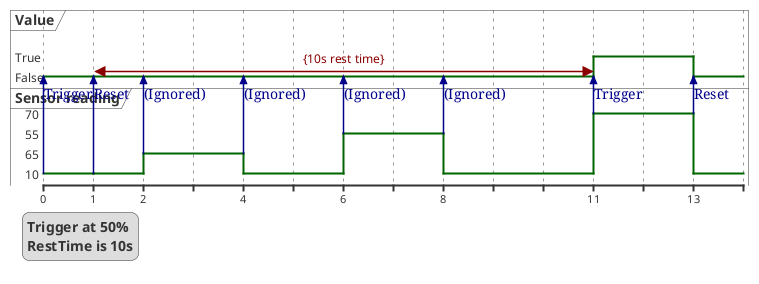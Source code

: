 @startuml


robust "Value" as V
robust "Sensor reading" as SR


@0
V  is False
SR is 10

V@+1 <-> @+10 : {10s rest time}
SR is 55
V  is True
SR-> V : Trigger 

@+1
SR is 10
V  is False
SR-> V : Reset 

@+1 
SR is 65
SR-> V : (Ignored)

@+2
SR is 10
SR-> V : (Ignored)

@+2
SR is 55
SR-> V : (Ignored)

@+2
SR is 10
SR-> V : (Ignored)


@+3 
SR is 70
V  is True
SR-> V : Trigger

@+2
SR is 10
V  is False
SR-> V : Reset

legend bottom left
Trigger at 50%
RestTime is 10s
endlegend

@enduml
